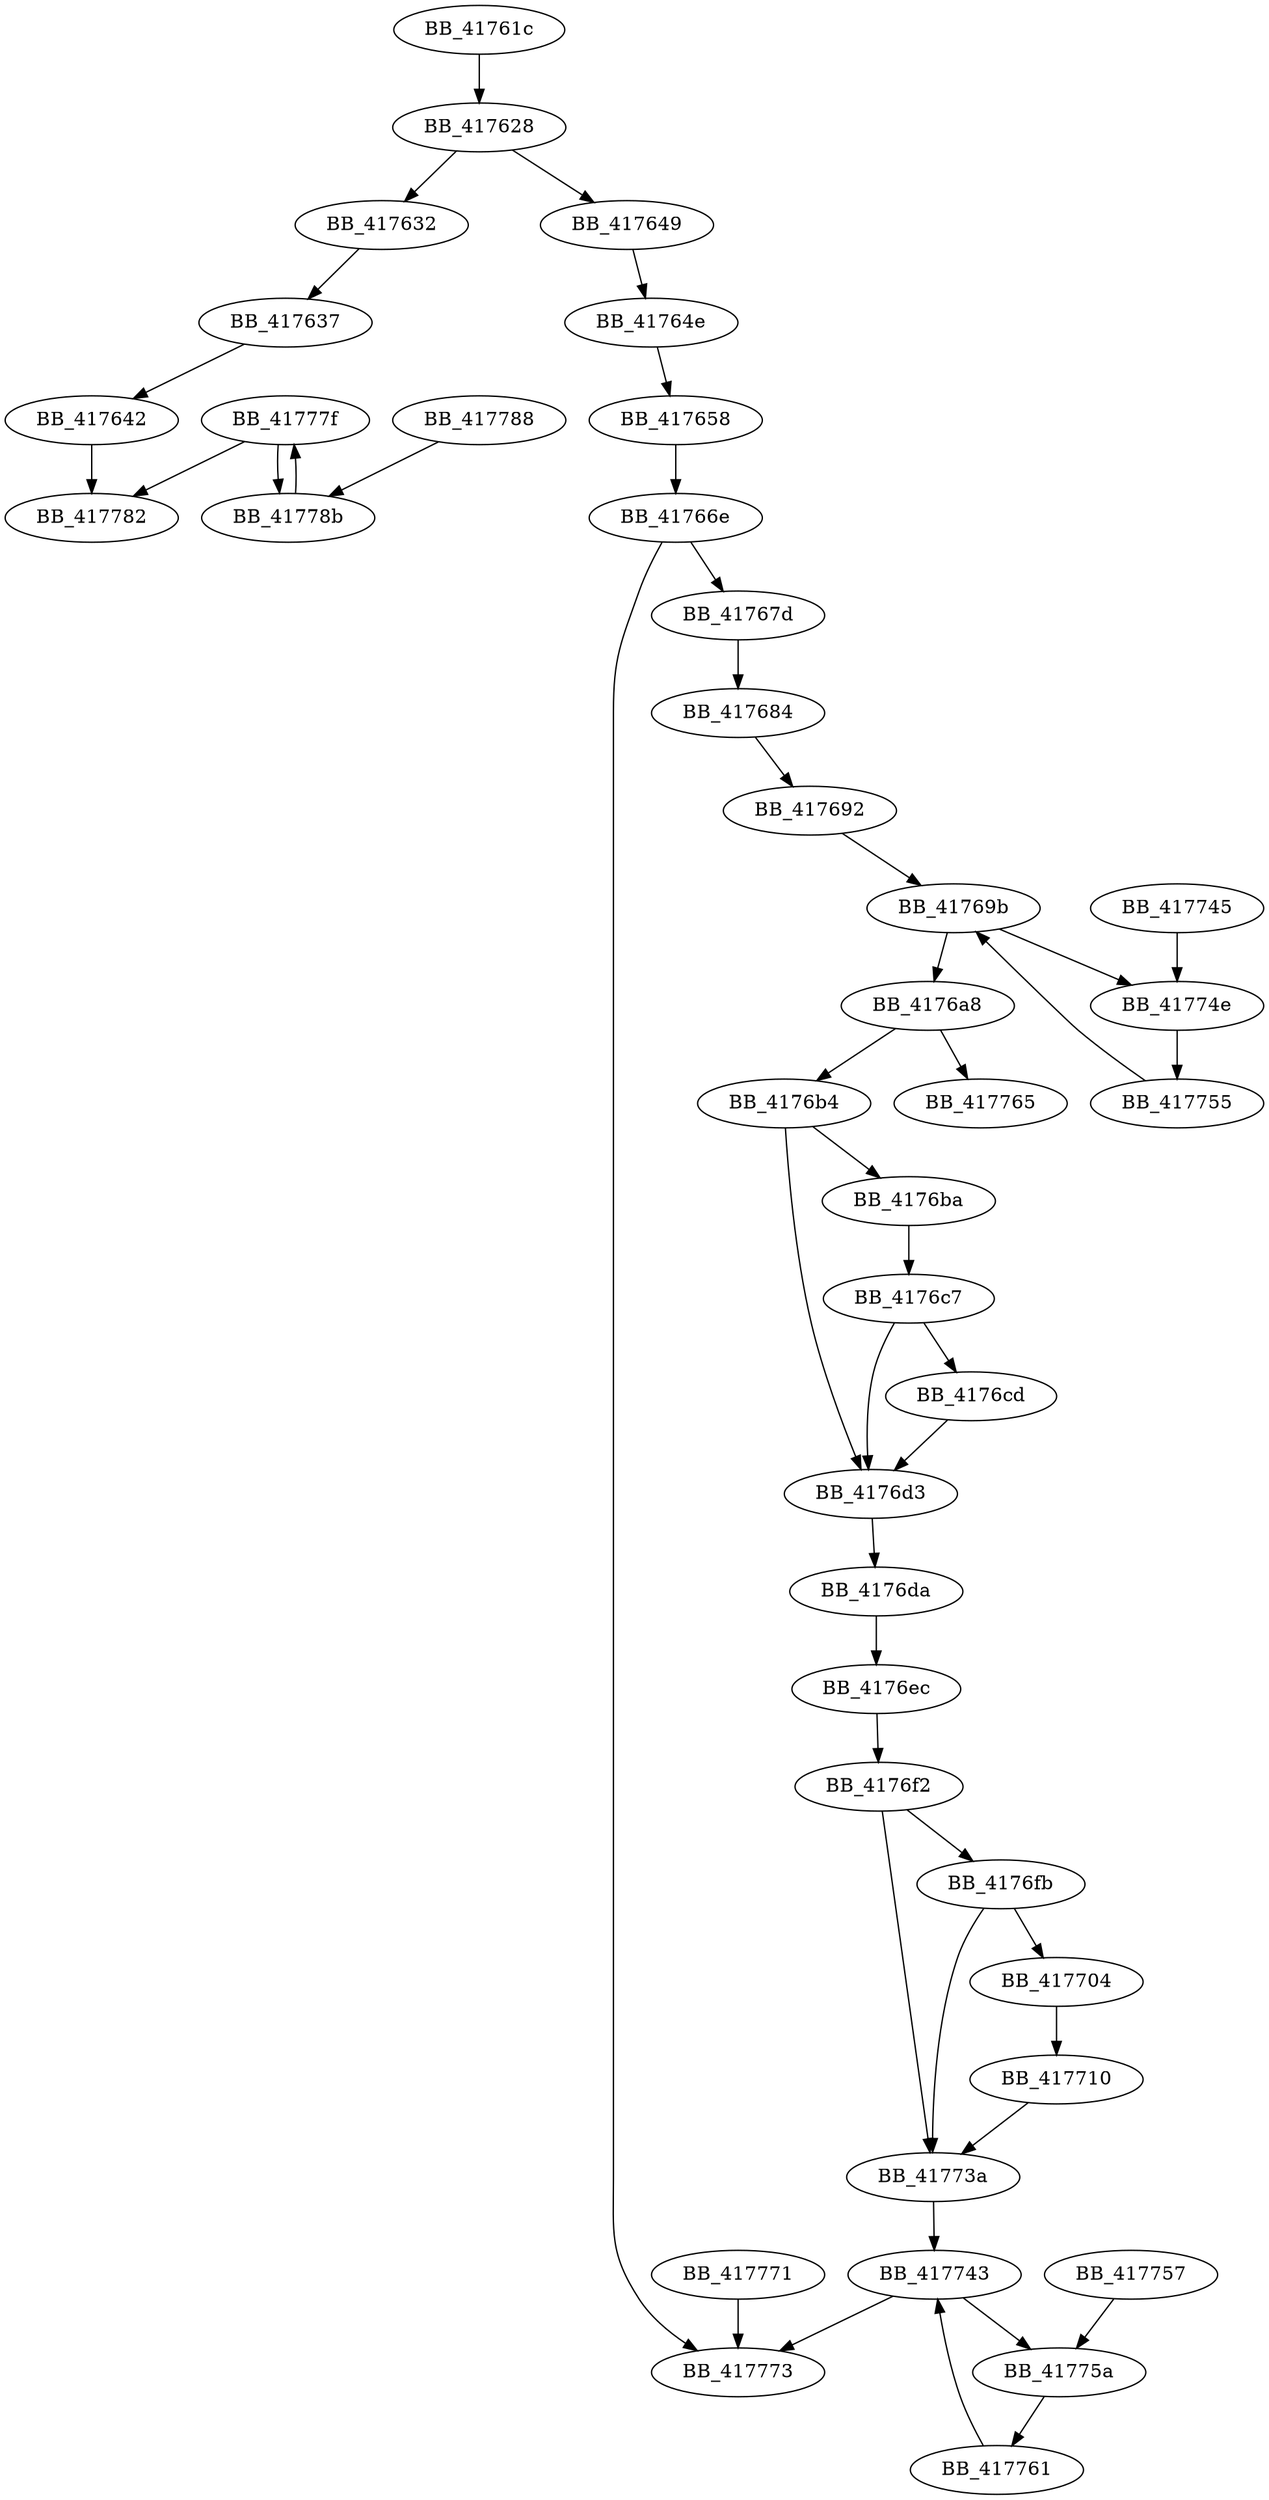 DiGraph _setlocale{
BB_41761c->BB_417628
BB_417628->BB_417632
BB_417628->BB_417649
BB_417632->BB_417637
BB_417637->BB_417642
BB_417642->BB_417782
BB_417649->BB_41764e
BB_41764e->BB_417658
BB_417658->BB_41766e
BB_41766e->BB_41767d
BB_41766e->BB_417773
BB_41767d->BB_417684
BB_417684->BB_417692
BB_417692->BB_41769b
BB_41769b->BB_4176a8
BB_41769b->BB_41774e
BB_4176a8->BB_4176b4
BB_4176a8->BB_417765
BB_4176b4->BB_4176ba
BB_4176b4->BB_4176d3
BB_4176ba->BB_4176c7
BB_4176c7->BB_4176cd
BB_4176c7->BB_4176d3
BB_4176cd->BB_4176d3
BB_4176d3->BB_4176da
BB_4176da->BB_4176ec
BB_4176ec->BB_4176f2
BB_4176f2->BB_4176fb
BB_4176f2->BB_41773a
BB_4176fb->BB_417704
BB_4176fb->BB_41773a
BB_417704->BB_417710
BB_417710->BB_41773a
BB_41773a->BB_417743
BB_417743->BB_41775a
BB_417743->BB_417773
BB_417745->BB_41774e
BB_41774e->BB_417755
BB_417755->BB_41769b
BB_417757->BB_41775a
BB_41775a->BB_417761
BB_417761->BB_417743
BB_417771->BB_417773
BB_41777f->BB_417782
BB_41777f->BB_41778b
BB_417788->BB_41778b
BB_41778b->BB_41777f
}
